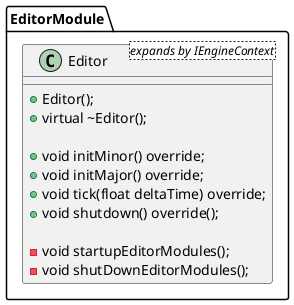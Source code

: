 @startuml
package EditorModule
{
    class Editor <expands by IEngineContext>
    {
        +Editor();
        +virtual ~Editor();

        +void initMinor() override;
        +void initMajor() override;
        +void tick(float deltaTime) override;
        +void shutdown() override();

        -void startupEditorModules();
        -void shutDownEditorModules();
    }
}
@enduml
